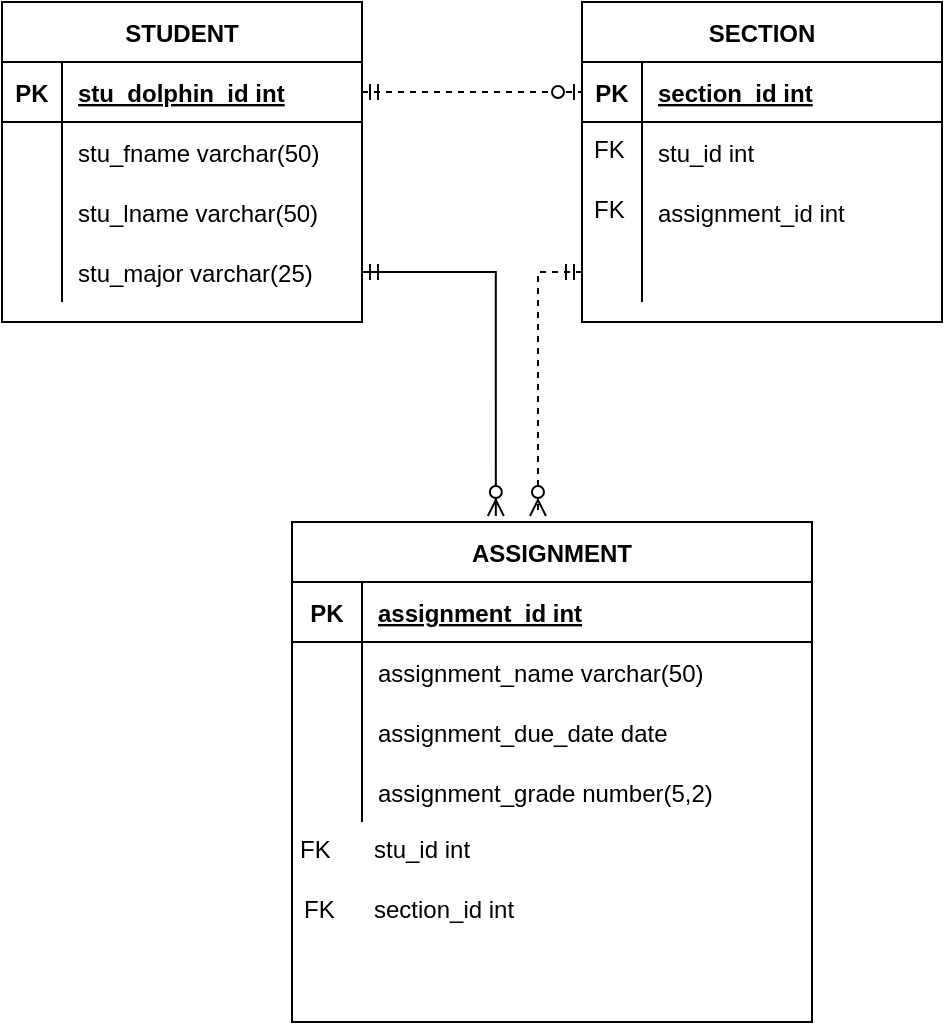 <mxfile version="14.4.4" type="device"><diagram id="TV5Y9Vyh6mcyGRCB6I4L" name="Page-1"><mxGraphModel dx="1038" dy="548" grid="1" gridSize="10" guides="1" tooltips="1" connect="1" arrows="1" fold="1" page="1" pageScale="1" pageWidth="850" pageHeight="1100" math="0" shadow="0"><root><mxCell id="0"/><mxCell id="1" parent="0"/><mxCell id="3s7IpJLyu94jpHkYNIrg-1" value="STUDENT" style="shape=table;startSize=30;container=1;collapsible=1;childLayout=tableLayout;fixedRows=1;rowLines=0;fontStyle=1;align=center;resizeLast=1;" vertex="1" parent="1"><mxGeometry x="20" y="140" width="180" height="160" as="geometry"/></mxCell><mxCell id="3s7IpJLyu94jpHkYNIrg-2" value="" style="shape=partialRectangle;collapsible=0;dropTarget=0;pointerEvents=0;fillColor=none;top=0;left=0;bottom=1;right=0;points=[[0,0.5],[1,0.5]];portConstraint=eastwest;" vertex="1" parent="3s7IpJLyu94jpHkYNIrg-1"><mxGeometry y="30" width="180" height="30" as="geometry"/></mxCell><mxCell id="3s7IpJLyu94jpHkYNIrg-3" value="PK" style="shape=partialRectangle;connectable=0;fillColor=none;top=0;left=0;bottom=0;right=0;fontStyle=1;overflow=hidden;" vertex="1" parent="3s7IpJLyu94jpHkYNIrg-2"><mxGeometry width="30" height="30" as="geometry"/></mxCell><mxCell id="3s7IpJLyu94jpHkYNIrg-4" value="stu_dolphin_id int" style="shape=partialRectangle;connectable=0;fillColor=none;top=0;left=0;bottom=0;right=0;align=left;spacingLeft=6;fontStyle=5;overflow=hidden;" vertex="1" parent="3s7IpJLyu94jpHkYNIrg-2"><mxGeometry x="30" width="150" height="30" as="geometry"/></mxCell><mxCell id="3s7IpJLyu94jpHkYNIrg-5" value="" style="shape=partialRectangle;collapsible=0;dropTarget=0;pointerEvents=0;fillColor=none;top=0;left=0;bottom=0;right=0;points=[[0,0.5],[1,0.5]];portConstraint=eastwest;" vertex="1" parent="3s7IpJLyu94jpHkYNIrg-1"><mxGeometry y="60" width="180" height="30" as="geometry"/></mxCell><mxCell id="3s7IpJLyu94jpHkYNIrg-6" value="" style="shape=partialRectangle;connectable=0;fillColor=none;top=0;left=0;bottom=0;right=0;editable=1;overflow=hidden;" vertex="1" parent="3s7IpJLyu94jpHkYNIrg-5"><mxGeometry width="30" height="30" as="geometry"/></mxCell><mxCell id="3s7IpJLyu94jpHkYNIrg-7" value="stu_fname varchar(50)" style="shape=partialRectangle;connectable=0;fillColor=none;top=0;left=0;bottom=0;right=0;align=left;spacingLeft=6;overflow=hidden;" vertex="1" parent="3s7IpJLyu94jpHkYNIrg-5"><mxGeometry x="30" width="150" height="30" as="geometry"/></mxCell><mxCell id="3s7IpJLyu94jpHkYNIrg-8" value="" style="shape=partialRectangle;collapsible=0;dropTarget=0;pointerEvents=0;fillColor=none;top=0;left=0;bottom=0;right=0;points=[[0,0.5],[1,0.5]];portConstraint=eastwest;" vertex="1" parent="3s7IpJLyu94jpHkYNIrg-1"><mxGeometry y="90" width="180" height="30" as="geometry"/></mxCell><mxCell id="3s7IpJLyu94jpHkYNIrg-9" value="" style="shape=partialRectangle;connectable=0;fillColor=none;top=0;left=0;bottom=0;right=0;editable=1;overflow=hidden;" vertex="1" parent="3s7IpJLyu94jpHkYNIrg-8"><mxGeometry width="30" height="30" as="geometry"/></mxCell><mxCell id="3s7IpJLyu94jpHkYNIrg-10" value="stu_lname varchar(50)" style="shape=partialRectangle;connectable=0;fillColor=none;top=0;left=0;bottom=0;right=0;align=left;spacingLeft=6;overflow=hidden;" vertex="1" parent="3s7IpJLyu94jpHkYNIrg-8"><mxGeometry x="30" width="150" height="30" as="geometry"/></mxCell><mxCell id="3s7IpJLyu94jpHkYNIrg-11" value="" style="shape=partialRectangle;collapsible=0;dropTarget=0;pointerEvents=0;fillColor=none;top=0;left=0;bottom=0;right=0;points=[[0,0.5],[1,0.5]];portConstraint=eastwest;" vertex="1" parent="3s7IpJLyu94jpHkYNIrg-1"><mxGeometry y="120" width="180" height="30" as="geometry"/></mxCell><mxCell id="3s7IpJLyu94jpHkYNIrg-12" value="" style="shape=partialRectangle;connectable=0;fillColor=none;top=0;left=0;bottom=0;right=0;editable=1;overflow=hidden;" vertex="1" parent="3s7IpJLyu94jpHkYNIrg-11"><mxGeometry width="30" height="30" as="geometry"/></mxCell><mxCell id="3s7IpJLyu94jpHkYNIrg-13" value="stu_major varchar(25)" style="shape=partialRectangle;connectable=0;fillColor=none;top=0;left=0;bottom=0;right=0;align=left;spacingLeft=6;overflow=hidden;" vertex="1" parent="3s7IpJLyu94jpHkYNIrg-11"><mxGeometry x="30" width="150" height="30" as="geometry"/></mxCell><mxCell id="3s7IpJLyu94jpHkYNIrg-14" value="SECTION" style="shape=table;startSize=30;container=1;collapsible=1;childLayout=tableLayout;fixedRows=1;rowLines=0;fontStyle=1;align=center;resizeLast=1;" vertex="1" parent="1"><mxGeometry x="310" y="140" width="180" height="160" as="geometry"/></mxCell><mxCell id="3s7IpJLyu94jpHkYNIrg-15" value="" style="shape=partialRectangle;collapsible=0;dropTarget=0;pointerEvents=0;fillColor=none;top=0;left=0;bottom=1;right=0;points=[[0,0.5],[1,0.5]];portConstraint=eastwest;" vertex="1" parent="3s7IpJLyu94jpHkYNIrg-14"><mxGeometry y="30" width="180" height="30" as="geometry"/></mxCell><mxCell id="3s7IpJLyu94jpHkYNIrg-16" value="PK" style="shape=partialRectangle;connectable=0;fillColor=none;top=0;left=0;bottom=0;right=0;fontStyle=1;overflow=hidden;" vertex="1" parent="3s7IpJLyu94jpHkYNIrg-15"><mxGeometry width="30" height="30" as="geometry"/></mxCell><mxCell id="3s7IpJLyu94jpHkYNIrg-17" value="section_id int" style="shape=partialRectangle;connectable=0;fillColor=none;top=0;left=0;bottom=0;right=0;align=left;spacingLeft=6;fontStyle=5;overflow=hidden;" vertex="1" parent="3s7IpJLyu94jpHkYNIrg-15"><mxGeometry x="30" width="150" height="30" as="geometry"/></mxCell><mxCell id="3s7IpJLyu94jpHkYNIrg-18" value="" style="shape=partialRectangle;collapsible=0;dropTarget=0;pointerEvents=0;fillColor=none;top=0;left=0;bottom=0;right=0;points=[[0,0.5],[1,0.5]];portConstraint=eastwest;" vertex="1" parent="3s7IpJLyu94jpHkYNIrg-14"><mxGeometry y="60" width="180" height="30" as="geometry"/></mxCell><mxCell id="3s7IpJLyu94jpHkYNIrg-19" value="" style="shape=partialRectangle;connectable=0;fillColor=none;top=0;left=0;bottom=0;right=0;editable=1;overflow=hidden;" vertex="1" parent="3s7IpJLyu94jpHkYNIrg-18"><mxGeometry width="30" height="30" as="geometry"/></mxCell><mxCell id="3s7IpJLyu94jpHkYNIrg-20" value="stu_id int" style="shape=partialRectangle;connectable=0;fillColor=none;top=0;left=0;bottom=0;right=0;align=left;spacingLeft=6;overflow=hidden;" vertex="1" parent="3s7IpJLyu94jpHkYNIrg-18"><mxGeometry x="30" width="150" height="30" as="geometry"/></mxCell><mxCell id="3s7IpJLyu94jpHkYNIrg-21" value="" style="shape=partialRectangle;collapsible=0;dropTarget=0;pointerEvents=0;fillColor=none;top=0;left=0;bottom=0;right=0;points=[[0,0.5],[1,0.5]];portConstraint=eastwest;" vertex="1" parent="3s7IpJLyu94jpHkYNIrg-14"><mxGeometry y="90" width="180" height="30" as="geometry"/></mxCell><mxCell id="3s7IpJLyu94jpHkYNIrg-22" value="" style="shape=partialRectangle;connectable=0;fillColor=none;top=0;left=0;bottom=0;right=0;editable=1;overflow=hidden;" vertex="1" parent="3s7IpJLyu94jpHkYNIrg-21"><mxGeometry width="30" height="30" as="geometry"/></mxCell><mxCell id="3s7IpJLyu94jpHkYNIrg-23" value="assignment_id int" style="shape=partialRectangle;connectable=0;fillColor=none;top=0;left=0;bottom=0;right=0;align=left;spacingLeft=6;overflow=hidden;" vertex="1" parent="3s7IpJLyu94jpHkYNIrg-21"><mxGeometry x="30" width="150" height="30" as="geometry"/></mxCell><mxCell id="3s7IpJLyu94jpHkYNIrg-24" value="" style="shape=partialRectangle;collapsible=0;dropTarget=0;pointerEvents=0;fillColor=none;top=0;left=0;bottom=0;right=0;points=[[0,0.5],[1,0.5]];portConstraint=eastwest;" vertex="1" parent="3s7IpJLyu94jpHkYNIrg-14"><mxGeometry y="120" width="180" height="30" as="geometry"/></mxCell><mxCell id="3s7IpJLyu94jpHkYNIrg-25" value="" style="shape=partialRectangle;connectable=0;fillColor=none;top=0;left=0;bottom=0;right=0;editable=1;overflow=hidden;" vertex="1" parent="3s7IpJLyu94jpHkYNIrg-24"><mxGeometry width="30" height="30" as="geometry"/></mxCell><mxCell id="3s7IpJLyu94jpHkYNIrg-26" value="" style="shape=partialRectangle;connectable=0;fillColor=none;top=0;left=0;bottom=0;right=0;align=left;spacingLeft=6;overflow=hidden;" vertex="1" parent="3s7IpJLyu94jpHkYNIrg-24"><mxGeometry x="30" width="150" height="30" as="geometry"/></mxCell><mxCell id="3s7IpJLyu94jpHkYNIrg-27" value="ASSIGNMENT" style="shape=table;startSize=30;container=1;collapsible=1;childLayout=tableLayout;fixedRows=1;rowLines=0;fontStyle=1;align=center;resizeLast=1;" vertex="1" parent="1"><mxGeometry x="165" y="400" width="260" height="250" as="geometry"><mxRectangle x="165" y="400" width="110" height="30" as="alternateBounds"/></mxGeometry></mxCell><mxCell id="3s7IpJLyu94jpHkYNIrg-28" value="" style="shape=partialRectangle;collapsible=0;dropTarget=0;pointerEvents=0;fillColor=none;top=0;left=0;bottom=1;right=0;points=[[0,0.5],[1,0.5]];portConstraint=eastwest;" vertex="1" parent="3s7IpJLyu94jpHkYNIrg-27"><mxGeometry y="30" width="260" height="30" as="geometry"/></mxCell><mxCell id="3s7IpJLyu94jpHkYNIrg-29" value="PK" style="shape=partialRectangle;connectable=0;fillColor=none;top=0;left=0;bottom=0;right=0;fontStyle=1;overflow=hidden;" vertex="1" parent="3s7IpJLyu94jpHkYNIrg-28"><mxGeometry width="35" height="30" as="geometry"/></mxCell><mxCell id="3s7IpJLyu94jpHkYNIrg-30" value="assignment_id int" style="shape=partialRectangle;connectable=0;fillColor=none;top=0;left=0;bottom=0;right=0;align=left;spacingLeft=6;fontStyle=5;overflow=hidden;" vertex="1" parent="3s7IpJLyu94jpHkYNIrg-28"><mxGeometry x="35" width="225" height="30" as="geometry"/></mxCell><mxCell id="3s7IpJLyu94jpHkYNIrg-31" value="" style="shape=partialRectangle;collapsible=0;dropTarget=0;pointerEvents=0;fillColor=none;top=0;left=0;bottom=0;right=0;points=[[0,0.5],[1,0.5]];portConstraint=eastwest;" vertex="1" parent="3s7IpJLyu94jpHkYNIrg-27"><mxGeometry y="60" width="260" height="30" as="geometry"/></mxCell><mxCell id="3s7IpJLyu94jpHkYNIrg-32" value="" style="shape=partialRectangle;connectable=0;fillColor=none;top=0;left=0;bottom=0;right=0;editable=1;overflow=hidden;" vertex="1" parent="3s7IpJLyu94jpHkYNIrg-31"><mxGeometry width="35" height="30" as="geometry"/></mxCell><mxCell id="3s7IpJLyu94jpHkYNIrg-33" value="assignment_name varchar(50)" style="shape=partialRectangle;connectable=0;fillColor=none;top=0;left=0;bottom=0;right=0;align=left;spacingLeft=6;overflow=hidden;" vertex="1" parent="3s7IpJLyu94jpHkYNIrg-31"><mxGeometry x="35" width="225" height="30" as="geometry"/></mxCell><mxCell id="3s7IpJLyu94jpHkYNIrg-34" value="" style="shape=partialRectangle;collapsible=0;dropTarget=0;pointerEvents=0;fillColor=none;top=0;left=0;bottom=0;right=0;points=[[0,0.5],[1,0.5]];portConstraint=eastwest;" vertex="1" parent="3s7IpJLyu94jpHkYNIrg-27"><mxGeometry y="90" width="260" height="30" as="geometry"/></mxCell><mxCell id="3s7IpJLyu94jpHkYNIrg-35" value="" style="shape=partialRectangle;connectable=0;fillColor=none;top=0;left=0;bottom=0;right=0;editable=1;overflow=hidden;" vertex="1" parent="3s7IpJLyu94jpHkYNIrg-34"><mxGeometry width="35" height="30" as="geometry"/></mxCell><mxCell id="3s7IpJLyu94jpHkYNIrg-36" value="assignment_due_date date" style="shape=partialRectangle;connectable=0;fillColor=none;top=0;left=0;bottom=0;right=0;align=left;spacingLeft=6;overflow=hidden;" vertex="1" parent="3s7IpJLyu94jpHkYNIrg-34"><mxGeometry x="35" width="225" height="30" as="geometry"/></mxCell><mxCell id="3s7IpJLyu94jpHkYNIrg-37" value="" style="shape=partialRectangle;collapsible=0;dropTarget=0;pointerEvents=0;fillColor=none;top=0;left=0;bottom=0;right=0;points=[[0,0.5],[1,0.5]];portConstraint=eastwest;" vertex="1" parent="3s7IpJLyu94jpHkYNIrg-27"><mxGeometry y="120" width="260" height="30" as="geometry"/></mxCell><mxCell id="3s7IpJLyu94jpHkYNIrg-38" value="" style="shape=partialRectangle;connectable=0;fillColor=none;top=0;left=0;bottom=0;right=0;editable=1;overflow=hidden;" vertex="1" parent="3s7IpJLyu94jpHkYNIrg-37"><mxGeometry width="35" height="30" as="geometry"/></mxCell><mxCell id="3s7IpJLyu94jpHkYNIrg-39" value="assignment_grade number(5,2)" style="shape=partialRectangle;connectable=0;fillColor=none;top=0;left=0;bottom=0;right=0;align=left;spacingLeft=6;overflow=hidden;" vertex="1" parent="3s7IpJLyu94jpHkYNIrg-37"><mxGeometry x="35" width="225" height="30" as="geometry"/></mxCell><mxCell id="3s7IpJLyu94jpHkYNIrg-40" style="edgeStyle=orthogonalEdgeStyle;rounded=0;orthogonalLoop=1;jettySize=auto;html=1;exitX=1;exitY=0.5;exitDx=0;exitDy=0;entryX=0.392;entryY=-0.012;entryDx=0;entryDy=0;entryPerimeter=0;startArrow=ERmandOne;startFill=0;endArrow=ERzeroToMany;endFill=1;" edge="1" parent="1" source="3s7IpJLyu94jpHkYNIrg-11" target="3s7IpJLyu94jpHkYNIrg-27"><mxGeometry relative="1" as="geometry"/></mxCell><mxCell id="3s7IpJLyu94jpHkYNIrg-42" value="FK" style="text;strokeColor=none;fillColor=none;spacingLeft=4;spacingRight=4;overflow=hidden;rotatable=0;points=[[0,0.5],[1,0.5]];portConstraint=eastwest;fontSize=12;" vertex="1" parent="1"><mxGeometry x="310" y="200" width="40" height="30" as="geometry"/></mxCell><mxCell id="3s7IpJLyu94jpHkYNIrg-43" style="edgeStyle=orthogonalEdgeStyle;rounded=0;orthogonalLoop=1;jettySize=auto;html=1;exitX=1;exitY=0.5;exitDx=0;exitDy=0;entryX=0;entryY=0.5;entryDx=0;entryDy=0;startArrow=ERmandOne;startFill=0;endArrow=ERzeroToOne;endFill=1;dashed=1;" edge="1" parent="1" source="3s7IpJLyu94jpHkYNIrg-2" target="3s7IpJLyu94jpHkYNIrg-15"><mxGeometry relative="1" as="geometry"/></mxCell><mxCell id="3s7IpJLyu94jpHkYNIrg-44" style="edgeStyle=orthogonalEdgeStyle;rounded=0;orthogonalLoop=1;jettySize=auto;html=1;exitX=0;exitY=0.5;exitDx=0;exitDy=0;dashed=1;startArrow=ERmandOne;startFill=0;endArrow=ERzeroToMany;endFill=1;entryX=0.473;entryY=-0.012;entryDx=0;entryDy=0;entryPerimeter=0;" edge="1" parent="1" source="3s7IpJLyu94jpHkYNIrg-24" target="3s7IpJLyu94jpHkYNIrg-27"><mxGeometry relative="1" as="geometry"/></mxCell><mxCell id="3s7IpJLyu94jpHkYNIrg-46" value="stu_id int" style="text;strokeColor=none;fillColor=none;spacingLeft=4;spacingRight=4;overflow=hidden;rotatable=0;points=[[0,0.5],[1,0.5]];portConstraint=eastwest;fontSize=12;" vertex="1" parent="1"><mxGeometry x="200" y="550" width="190" height="30" as="geometry"/></mxCell><mxCell id="3s7IpJLyu94jpHkYNIrg-47" value="section_id int" style="text;strokeColor=none;fillColor=none;spacingLeft=4;spacingRight=4;overflow=hidden;rotatable=0;points=[[0,0.5],[1,0.5]];portConstraint=eastwest;fontSize=12;" vertex="1" parent="1"><mxGeometry x="200" y="580" width="220" height="30" as="geometry"/></mxCell><mxCell id="3s7IpJLyu94jpHkYNIrg-49" value="FK" style="text;strokeColor=none;fillColor=none;spacingLeft=4;spacingRight=4;overflow=hidden;rotatable=0;points=[[0,0.5],[1,0.5]];portConstraint=eastwest;fontSize=12;" vertex="1" parent="1"><mxGeometry x="310" y="230" width="40" height="30" as="geometry"/></mxCell><mxCell id="3s7IpJLyu94jpHkYNIrg-51" value="FK" style="text;strokeColor=none;fillColor=none;spacingLeft=4;spacingRight=4;overflow=hidden;rotatable=0;points=[[0,0.5],[1,0.5]];portConstraint=eastwest;fontSize=12;" vertex="1" parent="1"><mxGeometry x="163" y="550" width="40" height="30" as="geometry"/></mxCell><mxCell id="3s7IpJLyu94jpHkYNIrg-52" value="FK" style="text;strokeColor=none;fillColor=none;spacingLeft=4;spacingRight=4;overflow=hidden;rotatable=0;points=[[0,0.5],[1,0.5]];portConstraint=eastwest;fontSize=12;" vertex="1" parent="1"><mxGeometry x="165" y="580" width="40" height="30" as="geometry"/></mxCell></root></mxGraphModel></diagram></mxfile>
